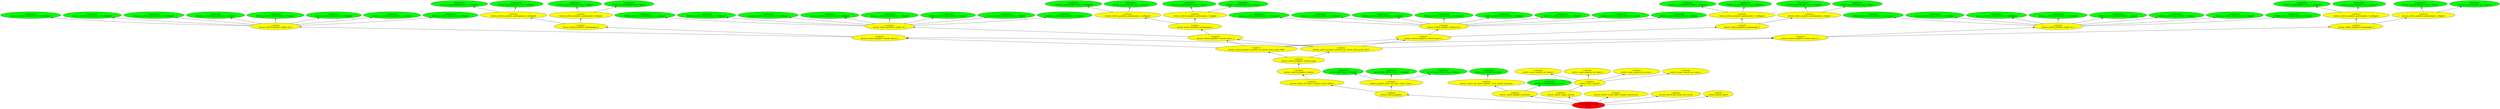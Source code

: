 digraph {
rankdir="BT"
ss_tail_light_railcar_32px_3_unflipped [fillcolor=green style="filled" label="<spriteset>\nss_tail_light_railcar_32px_3_unflipped"]
ss_tail_light_railcar_32px_3_flipped [fillcolor=green style="filled" label="<spriteset>\nss_tail_light_railcar_32px_3_flipped"]
ss_tail_light_empty_unflipped [fillcolor=green style="filled" label="<spriteset>\nss_tail_light_empty_unflipped"]
switch_graphics_layer_tail_light_railcar_32px_3 [fillcolor=yellow style="filled" label="<switch>\nswitch_graphics_layer_tail_light_railcar_32px_3"]
switch_cargo_capacity_by_cargo_0 [fillcolor=yellow style="filled" label="<switch>\nswitch_cargo_capacity_by_cargo_0"]
switch_cargo_capacity_by_cargo_1 [fillcolor=yellow style="filled" label="<switch>\nswitch_cargo_capacity_by_cargo_1"]
switch_cargo_capacity_by_cargo_2 [fillcolor=yellow style="filled" label="<switch>\nswitch_cargo_capacity_by_cargo_2"]
switch_cargo_capacity_by_cargo_3 [fillcolor=yellow style="filled" label="<switch>\nswitch_cargo_capacity_by_cargo_3"]
switch_cargo_capacity [fillcolor=yellow style="filled" label="<switch>\nswitch_cargo_capacity"]
breeze_ss_doors_closed_livery_1_0_unflipped [fillcolor=green style="filled" label="<spriteset>\nbreeze_ss_doors_closed_livery_1_0_unflipped"]
breeze_ss_doors_open_livery_1_0_unflipped [fillcolor=green style="filled" label="<spriteset>\nbreeze_ss_doors_open_livery_1_0_unflipped"]
breeze_ss_doors_closed_livery_2_0_unflipped [fillcolor=green style="filled" label="<spriteset>\nbreeze_ss_doors_closed_livery_2_0_unflipped"]
breeze_ss_doors_open_livery_2_0_unflipped [fillcolor=green style="filled" label="<spriteset>\nbreeze_ss_doors_open_livery_2_0_unflipped"]
breeze_ss_pantographs_down_0_unflipped [fillcolor=green style="filled" label="<spriteset>\nbreeze_ss_pantographs_down_0_unflipped"]
breeze_ss_pantographs_up_0_unflipped [fillcolor=green style="filled" label="<spriteset>\nbreeze_ss_pantographs_up_0_unflipped"]
breeze_switch_graphics_pantographs_0_unflipped [fillcolor=yellow style="filled" label="<switch>\nbreeze_switch_graphics_pantographs_0_unflipped"]
breeze_ss_doors_closed_livery_1_0_flipped [fillcolor=green style="filled" label="<spriteset>\nbreeze_ss_doors_closed_livery_1_0_flipped"]
breeze_ss_doors_open_livery_1_0_flipped [fillcolor=green style="filled" label="<spriteset>\nbreeze_ss_doors_open_livery_1_0_flipped"]
breeze_ss_doors_closed_livery_2_0_flipped [fillcolor=green style="filled" label="<spriteset>\nbreeze_ss_doors_closed_livery_2_0_flipped"]
breeze_ss_doors_open_livery_2_0_flipped [fillcolor=green style="filled" label="<spriteset>\nbreeze_ss_doors_open_livery_2_0_flipped"]
breeze_ss_pantographs_down_0_flipped [fillcolor=green style="filled" label="<spriteset>\nbreeze_ss_pantographs_down_0_flipped"]
breeze_ss_pantographs_up_0_flipped [fillcolor=green style="filled" label="<spriteset>\nbreeze_ss_pantographs_up_0_flipped"]
breeze_switch_graphics_pantographs_0_flipped [fillcolor=yellow style="filled" label="<switch>\nbreeze_switch_graphics_pantographs_0_flipped"]
breeze_switch_graphics_engine_id_0 [fillcolor=yellow style="filled" label="<switch>\nbreeze_switch_graphics_engine_id_0"]
breeze_switch_graphics_pantographs_0 [fillcolor=yellow style="filled" label="<switch>\nbreeze_switch_graphics_pantographs_0"]
breeze_switch_graphics_vehicle_layers_0 [fillcolor=yellow style="filled" label="<switch>\nbreeze_switch_graphics_vehicle_layers_0"]
breeze_ss_doors_closed_livery_1_1_unflipped [fillcolor=green style="filled" label="<spriteset>\nbreeze_ss_doors_closed_livery_1_1_unflipped"]
breeze_ss_doors_open_livery_1_1_unflipped [fillcolor=green style="filled" label="<spriteset>\nbreeze_ss_doors_open_livery_1_1_unflipped"]
breeze_ss_doors_closed_livery_2_1_unflipped [fillcolor=green style="filled" label="<spriteset>\nbreeze_ss_doors_closed_livery_2_1_unflipped"]
breeze_ss_doors_open_livery_2_1_unflipped [fillcolor=green style="filled" label="<spriteset>\nbreeze_ss_doors_open_livery_2_1_unflipped"]
breeze_ss_pantographs_down_1_unflipped [fillcolor=green style="filled" label="<spriteset>\nbreeze_ss_pantographs_down_1_unflipped"]
breeze_ss_pantographs_up_1_unflipped [fillcolor=green style="filled" label="<spriteset>\nbreeze_ss_pantographs_up_1_unflipped"]
breeze_switch_graphics_pantographs_1_unflipped [fillcolor=yellow style="filled" label="<switch>\nbreeze_switch_graphics_pantographs_1_unflipped"]
breeze_ss_doors_closed_livery_1_1_flipped [fillcolor=green style="filled" label="<spriteset>\nbreeze_ss_doors_closed_livery_1_1_flipped"]
breeze_ss_doors_open_livery_1_1_flipped [fillcolor=green style="filled" label="<spriteset>\nbreeze_ss_doors_open_livery_1_1_flipped"]
breeze_ss_doors_closed_livery_2_1_flipped [fillcolor=green style="filled" label="<spriteset>\nbreeze_ss_doors_closed_livery_2_1_flipped"]
breeze_ss_doors_open_livery_2_1_flipped [fillcolor=green style="filled" label="<spriteset>\nbreeze_ss_doors_open_livery_2_1_flipped"]
breeze_ss_pantographs_down_1_flipped [fillcolor=green style="filled" label="<spriteset>\nbreeze_ss_pantographs_down_1_flipped"]
breeze_ss_pantographs_up_1_flipped [fillcolor=green style="filled" label="<spriteset>\nbreeze_ss_pantographs_up_1_flipped"]
breeze_switch_graphics_pantographs_1_flipped [fillcolor=yellow style="filled" label="<switch>\nbreeze_switch_graphics_pantographs_1_flipped"]
breeze_switch_graphics_engine_id_1 [fillcolor=yellow style="filled" label="<switch>\nbreeze_switch_graphics_engine_id_1"]
breeze_switch_graphics_pantographs_1 [fillcolor=yellow style="filled" label="<switch>\nbreeze_switch_graphics_pantographs_1"]
breeze_switch_graphics_vehicle_layers_1 [fillcolor=yellow style="filled" label="<switch>\nbreeze_switch_graphics_vehicle_layers_1"]
breeze_ss_doors_closed_livery_1_2_unflipped [fillcolor=green style="filled" label="<spriteset>\nbreeze_ss_doors_closed_livery_1_2_unflipped"]
breeze_ss_doors_open_livery_1_2_unflipped [fillcolor=green style="filled" label="<spriteset>\nbreeze_ss_doors_open_livery_1_2_unflipped"]
breeze_ss_doors_closed_livery_2_2_unflipped [fillcolor=green style="filled" label="<spriteset>\nbreeze_ss_doors_closed_livery_2_2_unflipped"]
breeze_ss_doors_open_livery_2_2_unflipped [fillcolor=green style="filled" label="<spriteset>\nbreeze_ss_doors_open_livery_2_2_unflipped"]
breeze_ss_pantographs_down_2_unflipped [fillcolor=green style="filled" label="<spriteset>\nbreeze_ss_pantographs_down_2_unflipped"]
breeze_ss_pantographs_up_2_unflipped [fillcolor=green style="filled" label="<spriteset>\nbreeze_ss_pantographs_up_2_unflipped"]
breeze_switch_graphics_pantographs_2_unflipped [fillcolor=yellow style="filled" label="<switch>\nbreeze_switch_graphics_pantographs_2_unflipped"]
breeze_ss_doors_closed_livery_1_2_flipped [fillcolor=green style="filled" label="<spriteset>\nbreeze_ss_doors_closed_livery_1_2_flipped"]
breeze_ss_doors_open_livery_1_2_flipped [fillcolor=green style="filled" label="<spriteset>\nbreeze_ss_doors_open_livery_1_2_flipped"]
breeze_ss_doors_closed_livery_2_2_flipped [fillcolor=green style="filled" label="<spriteset>\nbreeze_ss_doors_closed_livery_2_2_flipped"]
breeze_ss_doors_open_livery_2_2_flipped [fillcolor=green style="filled" label="<spriteset>\nbreeze_ss_doors_open_livery_2_2_flipped"]
breeze_ss_pantographs_down_2_flipped [fillcolor=green style="filled" label="<spriteset>\nbreeze_ss_pantographs_down_2_flipped"]
breeze_ss_pantographs_up_2_flipped [fillcolor=green style="filled" label="<spriteset>\nbreeze_ss_pantographs_up_2_flipped"]
breeze_switch_graphics_pantographs_2_flipped [fillcolor=yellow style="filled" label="<switch>\nbreeze_switch_graphics_pantographs_2_flipped"]
breeze_switch_graphics_engine_id_2 [fillcolor=yellow style="filled" label="<switch>\nbreeze_switch_graphics_engine_id_2"]
breeze_switch_graphics_pantographs_2 [fillcolor=yellow style="filled" label="<switch>\nbreeze_switch_graphics_pantographs_2"]
breeze_switch_graphics_vehicle_layers_2 [fillcolor=yellow style="filled" label="<switch>\nbreeze_switch_graphics_vehicle_layers_2"]
breeze_ss_doors_closed_livery_1_3_unflipped [fillcolor=green style="filled" label="<spriteset>\nbreeze_ss_doors_closed_livery_1_3_unflipped"]
breeze_ss_doors_open_livery_1_3_unflipped [fillcolor=green style="filled" label="<spriteset>\nbreeze_ss_doors_open_livery_1_3_unflipped"]
breeze_ss_doors_closed_livery_2_3_unflipped [fillcolor=green style="filled" label="<spriteset>\nbreeze_ss_doors_closed_livery_2_3_unflipped"]
breeze_ss_doors_open_livery_2_3_unflipped [fillcolor=green style="filled" label="<spriteset>\nbreeze_ss_doors_open_livery_2_3_unflipped"]
breeze_ss_pantographs_down_3_unflipped [fillcolor=green style="filled" label="<spriteset>\nbreeze_ss_pantographs_down_3_unflipped"]
breeze_ss_pantographs_up_3_unflipped [fillcolor=green style="filled" label="<spriteset>\nbreeze_ss_pantographs_up_3_unflipped"]
breeze_switch_graphics_pantographs_3_unflipped [fillcolor=yellow style="filled" label="<switch>\nbreeze_switch_graphics_pantographs_3_unflipped"]
breeze_ss_doors_closed_livery_1_3_flipped [fillcolor=green style="filled" label="<spriteset>\nbreeze_ss_doors_closed_livery_1_3_flipped"]
breeze_ss_doors_open_livery_1_3_flipped [fillcolor=green style="filled" label="<spriteset>\nbreeze_ss_doors_open_livery_1_3_flipped"]
breeze_ss_doors_closed_livery_2_3_flipped [fillcolor=green style="filled" label="<spriteset>\nbreeze_ss_doors_closed_livery_2_3_flipped"]
breeze_ss_doors_open_livery_2_3_flipped [fillcolor=green style="filled" label="<spriteset>\nbreeze_ss_doors_open_livery_2_3_flipped"]
breeze_ss_pantographs_down_3_flipped [fillcolor=green style="filled" label="<spriteset>\nbreeze_ss_pantographs_down_3_flipped"]
breeze_ss_pantographs_up_3_flipped [fillcolor=green style="filled" label="<spriteset>\nbreeze_ss_pantographs_up_3_flipped"]
breeze_switch_graphics_pantographs_3_flipped [fillcolor=yellow style="filled" label="<switch>\nbreeze_switch_graphics_pantographs_3_flipped"]
breeze_switch_graphics_engine_id_3 [fillcolor=yellow style="filled" label="<switch>\nbreeze_switch_graphics_engine_id_3"]
breeze_switch_graphics_pantographs_3 [fillcolor=yellow style="filled" label="<switch>\nbreeze_switch_graphics_pantographs_3"]
breeze_switch_graphics_vehicle_layers_3 [fillcolor=yellow style="filled" label="<switch>\nbreeze_switch_graphics_vehicle_layers_3"]
breeze_switch_graphics_position_in_consist_entry_point_PASS [fillcolor=yellow style="filled" label="<switch>\nbreeze_switch_graphics_position_in_consist_entry_point_PASS"]
breeze_switch_graphics_position_in_consist_entry_point_DFLT [fillcolor=yellow style="filled" label="<switch>\nbreeze_switch_graphics_position_in_consist_entry_point_DFLT"]
breeze_switch_graphics_vehicle_cargo [fillcolor=yellow style="filled" label="<switch>\nbreeze_switch_graphics_vehicle_cargo"]
breeze_switch_graphics_vehicle [fillcolor=yellow style="filled" label="<switch>\nbreeze_switch_graphics_vehicle"]
breeze_ss_vehicle_purchase [fillcolor=green style="filled" label="<spriteset>\nbreeze_ss_vehicle_purchase"]
breeze_ss_pantograph_purchase [fillcolor=green style="filled" label="<spriteset>\nbreeze_ss_pantograph_purchase"]
breeze_switch_set_layers_register_more_sprites_purchase [fillcolor=yellow style="filled" label="<switch>\nbreeze_switch_set_layers_register_more_sprites_purchase"]
breeze_switch_graphics_purchase [fillcolor=yellow style="filled" label="<switch>\nbreeze_switch_graphics_purchase"]
breeze_switch_set_layers_register_more_sprites [fillcolor=yellow style="filled" label="<switch>\nbreeze_switch_set_layers_register_more_sprites"]
breeze_switch_graphics [fillcolor=yellow style="filled" label="<switch>\nbreeze_switch_graphics"]
breeze_switch_cargo_capacity [fillcolor=yellow style="filled" label="<switch>\nbreeze_switch_cargo_capacity"]
breeze_switch_create_effect_default_unreversed [fillcolor=yellow style="filled" label="<switch>\nbreeze_switch_create_effect_default_unreversed"]
breeze_switch_buy_menu_text_result [fillcolor=yellow style="filled" label="<switch>\nbreeze_switch_buy_menu_text_result"]
breeze_switch_speed [fillcolor=yellow style="filled" label="<switch>\nbreeze_switch_speed"]
breeze [fillcolor=red style="filled" label="<FEAT_TRAINS 3200>\nbreeze"]
breeze_switch_graphics_pantographs_2_flipped->breeze_ss_pantographs_down_2_flipped
breeze_switch_graphics_pantographs_1_unflipped->breeze_ss_pantographs_down_1_unflipped
breeze_switch_graphics_position_in_consist_entry_point_PASS->breeze_switch_graphics_vehicle_layers_1
switch_graphics_layer_tail_light_railcar_32px_3->ss_tail_light_railcar_32px_3_flipped
breeze->breeze_switch_graphics_purchase
breeze_switch_graphics_engine_id_2->breeze_ss_doors_closed_livery_2_2_flipped
breeze->breeze_switch_create_effect_default_unreversed
breeze_switch_graphics_pantographs_3_flipped->breeze_ss_pantographs_up_3_flipped
breeze_switch_graphics_pantographs_1_flipped->breeze_ss_pantographs_up_1_flipped
breeze_switch_graphics_engine_id_3->breeze_ss_doors_closed_livery_1_3_unflipped
breeze_switch_graphics_engine_id_3->breeze_ss_doors_closed_livery_1_3_flipped
breeze_switch_graphics_engine_id_2->breeze_ss_doors_open_livery_2_2_unflipped
breeze_switch_graphics_vehicle_layers_3->breeze_switch_graphics_pantographs_3
breeze_switch_graphics_engine_id_1->breeze_ss_doors_closed_livery_2_1_flipped
breeze_switch_graphics_engine_id_0->breeze_ss_doors_closed_livery_1_0_unflipped
breeze_switch_graphics_engine_id_0->breeze_ss_doors_open_livery_1_0_flipped
breeze_switch_graphics_position_in_consist_entry_point_PASS->breeze_switch_graphics_vehicle_layers_0
breeze_switch_graphics_purchase->breeze_switch_set_layers_register_more_sprites_purchase
breeze_switch_graphics->breeze_switch_set_layers_register_more_sprites
breeze_switch_graphics_engine_id_1->breeze_ss_doors_closed_livery_1_1_unflipped
breeze_switch_graphics_position_in_consist_entry_point_PASS->breeze_switch_graphics_vehicle_layers_2
breeze_switch_graphics_pantographs_0->breeze_switch_graphics_pantographs_0_unflipped
breeze_switch_graphics_position_in_consist_entry_point_DFLT->breeze_switch_graphics_vehicle_layers_1
switch_graphics_layer_tail_light_railcar_32px_3->ss_tail_light_empty_unflipped
breeze_switch_graphics_pantographs_2->breeze_switch_graphics_pantographs_2_unflipped
breeze_switch_graphics_pantographs_0_flipped->breeze_ss_pantographs_down_0_flipped
breeze_switch_graphics_pantographs_2->breeze_switch_graphics_pantographs_2_flipped
breeze_switch_set_layers_register_more_sprites->breeze_switch_graphics_vehicle
breeze_switch_graphics_pantographs_1->breeze_switch_graphics_pantographs_1_flipped
breeze_switch_graphics_engine_id_3->breeze_ss_doors_open_livery_2_3_unflipped
breeze_switch_graphics_engine_id_3->breeze_ss_doors_open_livery_1_3_unflipped
breeze_switch_graphics_pantographs_2_flipped->breeze_ss_pantographs_up_2_flipped
switch_cargo_capacity->switch_cargo_capacity_by_cargo_1
breeze_switch_graphics_pantographs_1_unflipped->breeze_ss_pantographs_up_1_unflipped
breeze_switch_graphics_engine_id_3->breeze_ss_doors_closed_livery_2_3_unflipped
breeze_switch_graphics_engine_id_1->breeze_ss_doors_open_livery_1_1_flipped
breeze_switch_graphics->switch_graphics_layer_tail_light_railcar_32px_3
breeze_switch_graphics_engine_id_0->breeze_ss_doors_closed_livery_2_0_flipped
breeze_switch_graphics_pantographs_3->breeze_switch_graphics_pantographs_3_flipped
breeze_switch_graphics_pantographs_3_unflipped->breeze_ss_pantographs_down_3_unflipped
breeze_switch_graphics_purchase->breeze_ss_pantograph_purchase
breeze_switch_graphics_pantographs_0_unflipped->breeze_ss_pantographs_up_0_unflipped
breeze_switch_graphics_vehicle_layers_1->breeze_switch_graphics_pantographs_1
breeze_switch_graphics_engine_id_2->breeze_ss_doors_closed_livery_2_2_unflipped
breeze_switch_graphics_pantographs_0_unflipped->breeze_ss_pantographs_down_0_unflipped
breeze_switch_graphics_engine_id_2->breeze_ss_doors_open_livery_2_2_flipped
breeze_switch_graphics_position_in_consist_entry_point_DFLT->breeze_switch_graphics_vehicle_layers_2
breeze_switch_graphics_engine_id_3->breeze_ss_doors_closed_livery_2_3_flipped
breeze_switch_graphics_vehicle_layers_1->breeze_switch_graphics_engine_id_1
breeze_switch_graphics_engine_id_2->breeze_ss_doors_open_livery_1_2_flipped
breeze_switch_graphics_engine_id_3->breeze_ss_doors_open_livery_2_3_flipped
breeze_switch_graphics_vehicle_layers_0->breeze_switch_graphics_pantographs_0
breeze_switch_graphics_engine_id_1->breeze_ss_doors_closed_livery_2_1_unflipped
breeze_switch_graphics_vehicle_cargo->breeze_switch_graphics_position_in_consist_entry_point_PASS
switch_cargo_capacity->switch_cargo_capacity_by_cargo_3
switch_cargo_capacity->switch_cargo_capacity_by_cargo_0
breeze_switch_graphics_vehicle_layers_2->breeze_switch_graphics_engine_id_2
breeze_switch_graphics_engine_id_1->breeze_ss_doors_open_livery_2_1_flipped
breeze->breeze_switch_speed
breeze_switch_graphics_vehicle_layers_3->breeze_switch_graphics_engine_id_3
breeze_switch_graphics_pantographs_1_flipped->breeze_ss_pantographs_down_1_flipped
breeze_switch_graphics_engine_id_0->breeze_ss_doors_closed_livery_2_0_unflipped
breeze_switch_graphics_vehicle_cargo->breeze_switch_graphics_position_in_consist_entry_point_DFLT
breeze_switch_graphics_pantographs_1->breeze_switch_graphics_pantographs_1_unflipped
breeze_switch_graphics_engine_id_0->breeze_ss_doors_open_livery_2_0_flipped
breeze_switch_graphics_engine_id_2->breeze_ss_doors_closed_livery_1_2_unflipped
breeze_switch_graphics_position_in_consist_entry_point_DFLT->breeze_switch_graphics_vehicle_layers_0
breeze_switch_graphics_pantographs_2_unflipped->breeze_ss_pantographs_up_2_unflipped
breeze_switch_graphics_engine_id_2->breeze_ss_doors_closed_livery_1_2_flipped
breeze_switch_graphics_engine_id_0->breeze_ss_doors_closed_livery_1_0_flipped
switch_graphics_layer_tail_light_railcar_32px_3->ss_tail_light_railcar_32px_3_unflipped
breeze->breeze_switch_graphics
breeze_switch_graphics_engine_id_0->breeze_ss_doors_open_livery_1_0_unflipped
breeze_switch_graphics_vehicle_layers_0->breeze_switch_graphics_engine_id_0
breeze_switch_set_layers_register_more_sprites_purchase->breeze_ss_vehicle_purchase
breeze_switch_cargo_capacity->switch_cargo_capacity
breeze_switch_graphics_pantographs_3_flipped->breeze_ss_pantographs_down_3_flipped
breeze_switch_graphics_engine_id_0->breeze_ss_doors_open_livery_2_0_unflipped
breeze_switch_graphics_engine_id_1->breeze_ss_doors_open_livery_1_1_unflipped
breeze_switch_graphics_pantographs_0->breeze_switch_graphics_pantographs_0_flipped
breeze_switch_graphics_pantographs_3->breeze_switch_graphics_pantographs_3_unflipped
breeze_switch_graphics_pantographs_2_unflipped->breeze_ss_pantographs_down_2_unflipped
breeze_switch_graphics_pantographs_3_unflipped->breeze_ss_pantographs_up_3_unflipped
breeze_switch_graphics_vehicle->breeze_switch_graphics_vehicle_cargo
breeze->breeze_switch_buy_menu_text_result
breeze_switch_graphics_engine_id_2->breeze_ss_doors_open_livery_1_2_unflipped
breeze_switch_graphics_position_in_consist_entry_point_DFLT->breeze_switch_graphics_vehicle_layers_3
breeze_switch_graphics_engine_id_1->breeze_ss_doors_open_livery_2_1_unflipped
breeze_switch_graphics_engine_id_3->breeze_ss_doors_open_livery_1_3_flipped
breeze_switch_graphics_vehicle_layers_2->breeze_switch_graphics_pantographs_2
breeze_switch_graphics_engine_id_1->breeze_ss_doors_closed_livery_1_1_flipped
breeze_switch_graphics_position_in_consist_entry_point_PASS->breeze_switch_graphics_vehicle_layers_3
switch_cargo_capacity->switch_cargo_capacity_by_cargo_2
breeze_switch_graphics_pantographs_0_flipped->breeze_ss_pantographs_up_0_flipped
breeze->breeze_switch_cargo_capacity
}
